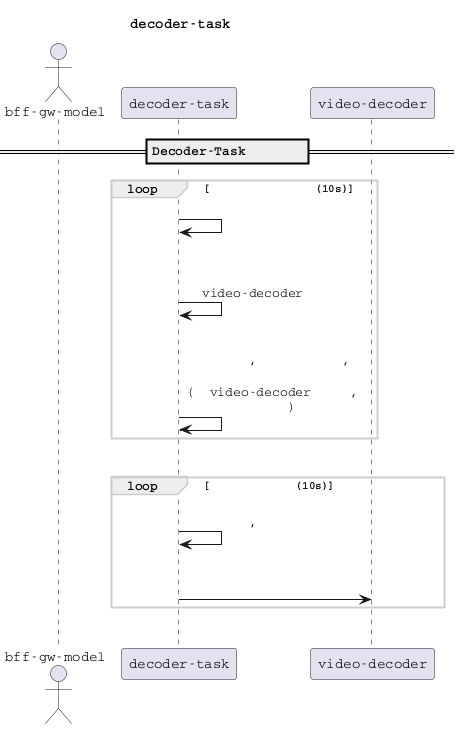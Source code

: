 @startuml
skinparam defaultFontName Courier
skinparam shadowing false
skinparam noteBackgroundColor #eee
skinparam noteBorderColor transparent
skinparam sequenceGroupBorderColor #ccc
skinparam sequenceReferenceBorderColor #ccc

title decoder-task 解码任务调度的时序图

actor       "bff-gw-model"         as GM
participant "decoder-task"         as DT
participant "video-decoder"        as VD

==Decoder-Task模块服务初始化==


loop 数据库中分析中的摄像头场景和帧率(10s)
 DT -> DT:数据库中运行的摄像头场景及帧率
|||
DT -> DT: 运行中摄像头场景和最小帧率写入内存 \n 待video-decoder心跳上报时传回去
|||
DT -> DT: 心跳传回来的任务,和所有的任务做一个对比,\n将心跳中不包含的任务状态设置为失败\n(保证video-decoder服务挂掉后,\n任务状态不能正常结束或变更)
end loop

|||

loop 数据库中新增待开启的摄像头(10s)
 DT -> DT:数据库中新增待分析\n摄像头场景及帧率,写入内存
 |||
DT -> VD: 开启分析的摄像头进行取流解码服务
end loop

|||

@enduml